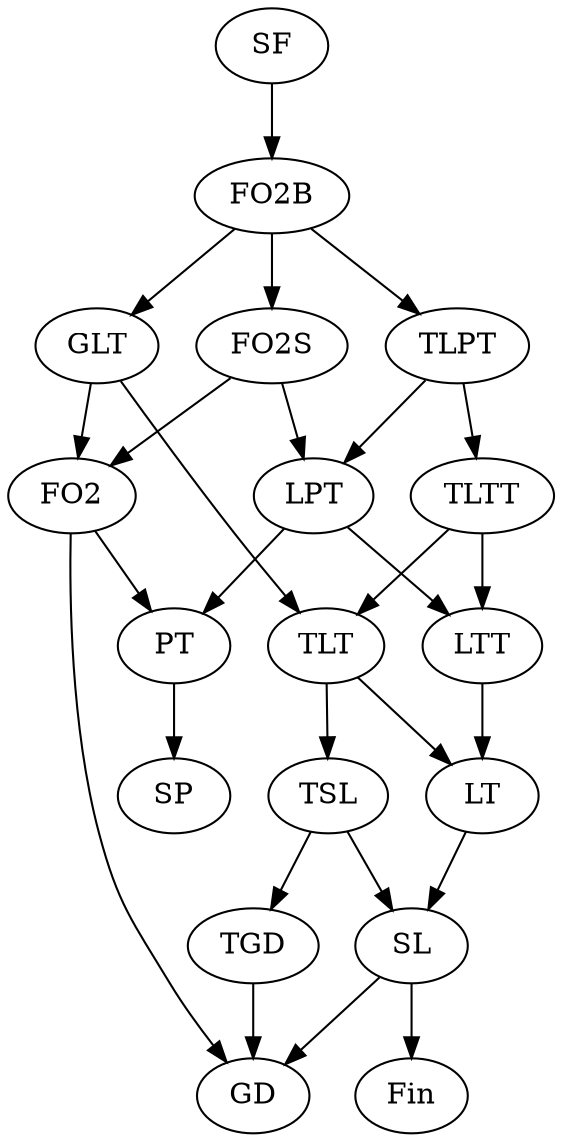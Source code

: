 digraph subreg {
SF -> FO2B;
FO2B -> FO2S;
FO2S -> FO2;
FO2 -> PT;
PT -> SP;
LTT -> LT;
LT -> SL;
SL -> Fin;
TLTT -> LTT;
TLTT -> TLT;
TLT -> LT;
TLT -> TSL;
TSL -> SL;
FO2B -> GLT;
GLT -> TLT;
GLT -> FO2;
FO2S -> LPT;
LPT -> LTT;
LPT -> PT;
FO2B -> TLPT;
TLPT -> TLTT;
TLPT -> LPT;
TSL -> TGD;
TGD -> GD;
FO2 -> GD;
SL -> GD;
}
